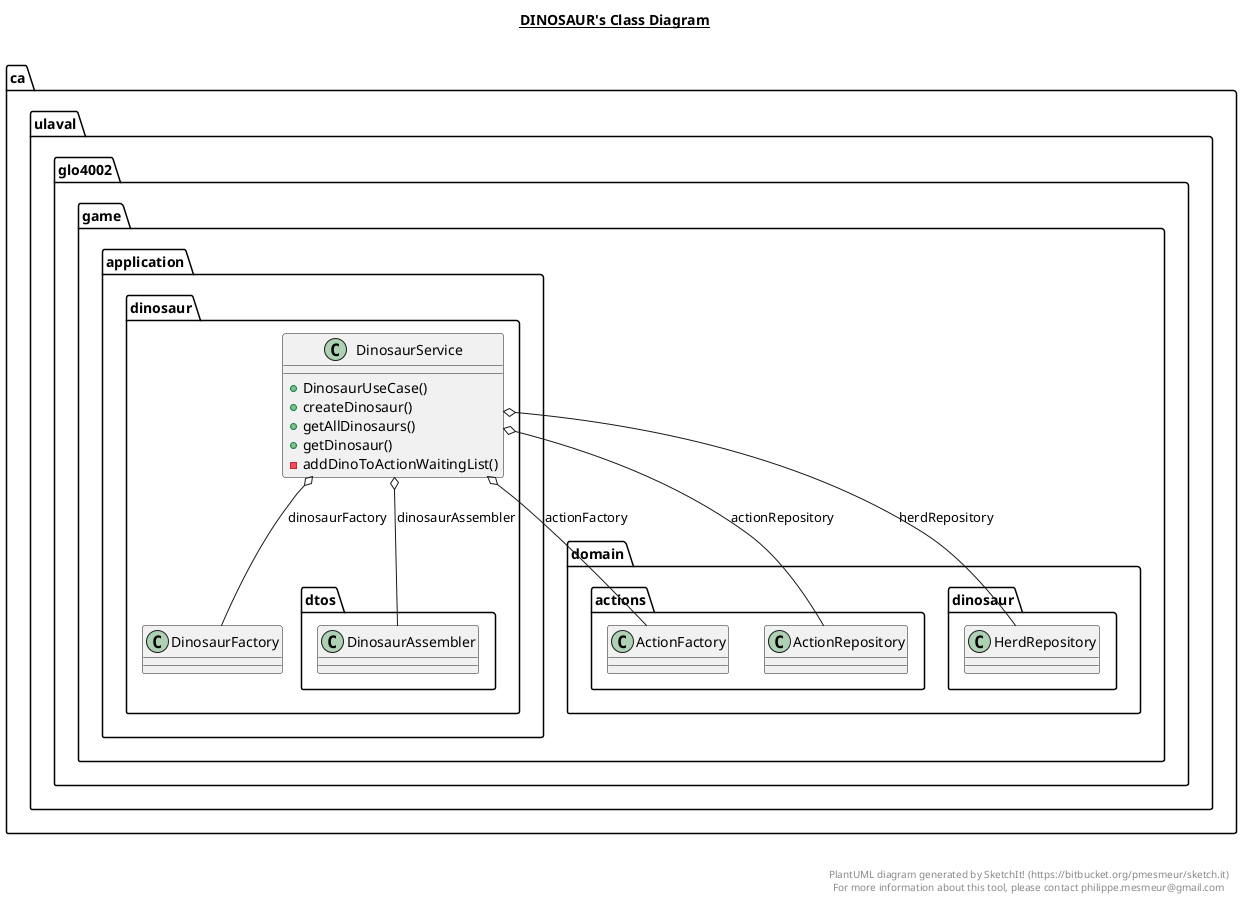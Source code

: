 @startuml

title __DINOSAUR's Class Diagram__\n

    namespace ca.ulaval.glo4002.game {
      namespace application.dinosaur {
        class ca.ulaval.glo4002.game.application.dinosaur.DinosaurService {
            + DinosaurUseCase()
            + createDinosaur()
            + getAllDinosaurs()
            + getDinosaur()
            - addDinoToActionWaitingList()
        }
      }
    }

  ca.ulaval.glo4002.game.application.dinosaur.DinosaurService o-- ca.ulaval.glo4002.game.domain.actions.ActionFactory : actionFactory
  ca.ulaval.glo4002.game.application.dinosaur.DinosaurService o-- ca.ulaval.glo4002.game.domain.actions.ActionRepository : actionRepository
  ca.ulaval.glo4002.game.application.dinosaur.DinosaurService o-- ca.ulaval.glo4002.game.application.dinosaur.dtos.DinosaurAssembler : dinosaurAssembler
  ca.ulaval.glo4002.game.application.dinosaur.DinosaurService o-- ca.ulaval.glo4002.game.application.dinosaur.DinosaurFactory : dinosaurFactory
  ca.ulaval.glo4002.game.application.dinosaur.DinosaurService o-- ca.ulaval.glo4002.game.domain.dinosaur.HerdRepository : herdRepository


right footer


PlantUML diagram generated by SketchIt! (https://bitbucket.org/pmesmeur/sketch.it)
For more information about this tool, please contact philippe.mesmeur@gmail.com
endfooter

@enduml

